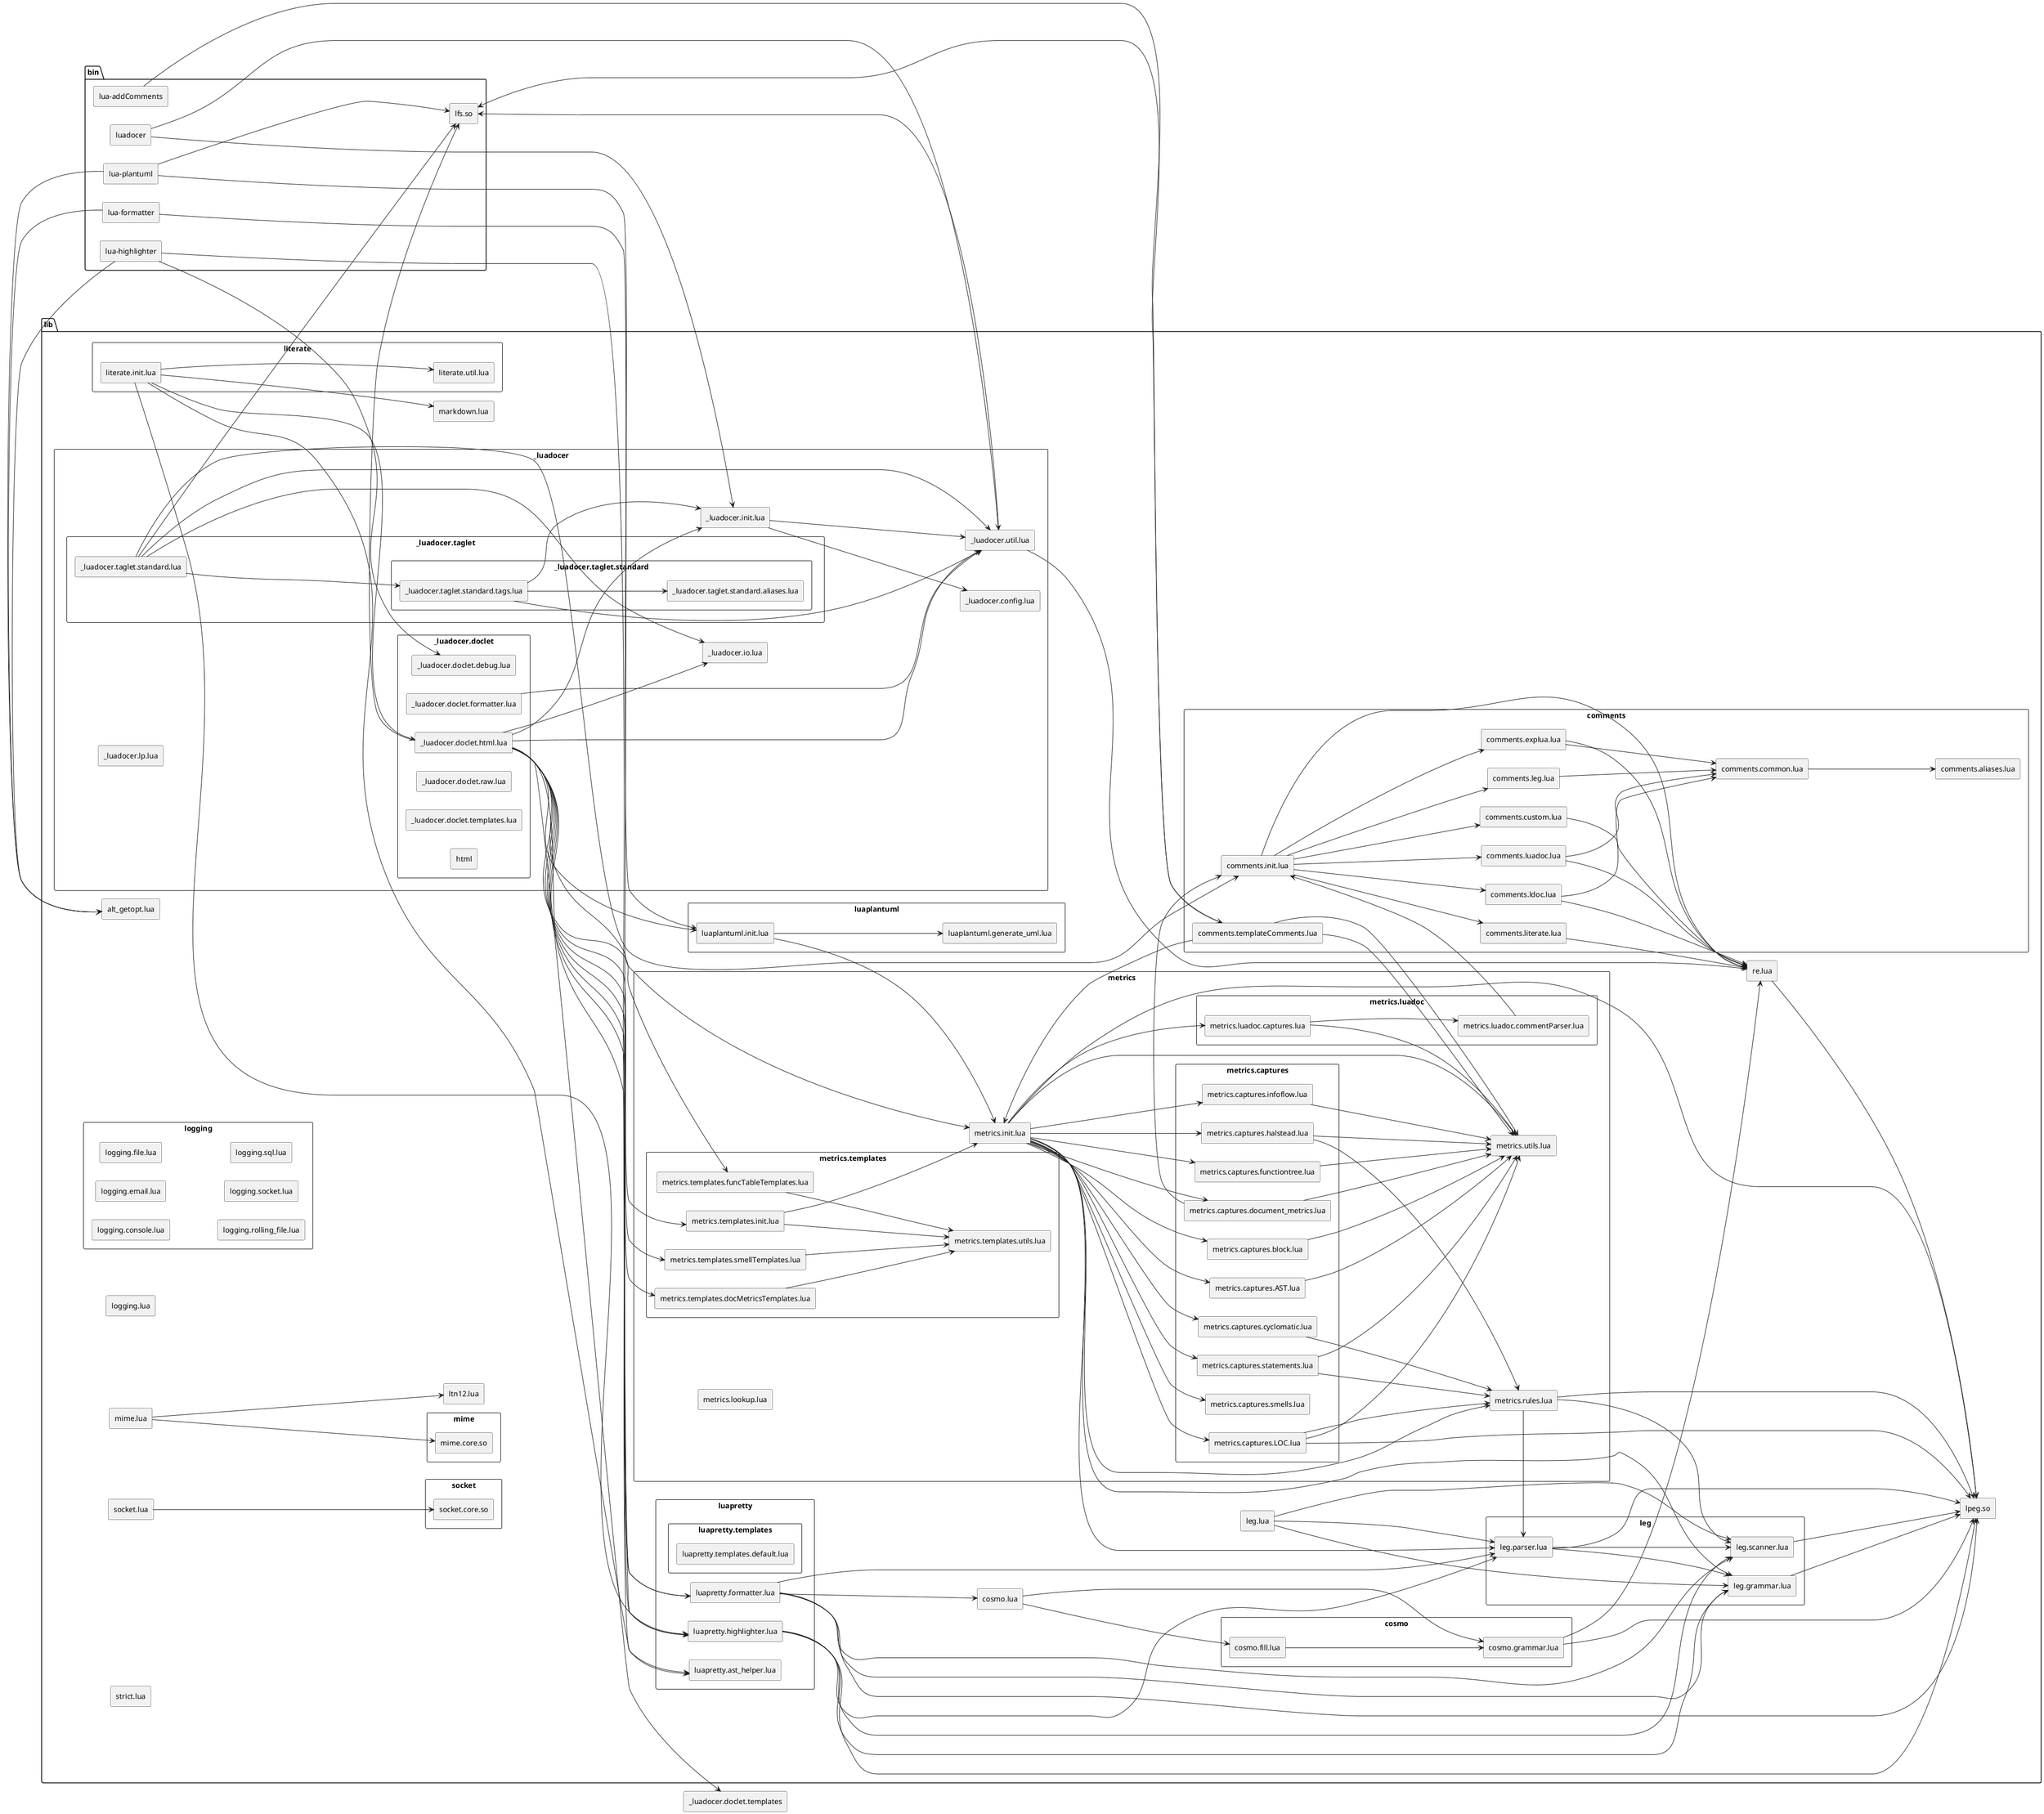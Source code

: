 @startuml
left to right direction
skinparam BackgroundColor transparent
skinparam componentStyle rectangle



package "bin" {
  [luadocer]
  [lua-plantuml]
  [lua-highlighter]
  [lua-formatter]
  [lua-addComments]
  [lfs.so]
}

package "lib" {
    [alt_getopt.lua]
    [cosmo.lua]
    [leg.lua]
    [logging.lua]
    [ltn12.lua]
    [markdown.lua]
    [mime.lua]
    [re.lua]
    [socket.lua]
    [strict.lua]
    [lpeg.so]

    component comments {
        [comments.aliases.lua] 
        [comments.common.lua]
        [comments.custom.lua]
        [comments.explua.lua]
        [comments.init.lua]
        [comments.ldoc.lua]
        [comments.leg.lua]
        [comments.literate.lua]
        [comments.luadoc.lua]
        [comments.templateComments.lua]
    }

    component cosmo {
        [cosmo.fill.lua]
        [cosmo.grammar.lua]
    }

    component leg {
        [leg.grammar.lua]
        [leg.parser.lua]
        [leg.scanner.lua]
    }
    component literate {
        [literate.init.lua]
        [literate.util.lua]
    }
    component logging {
        [logging.console.lua]
        [logging.email.lua]
        [logging.file.lua]
        [logging.rolling_file.lua]
        [logging.socket.lua]
        [logging.sql.lua]
    }
    component _luadocer {
        [_luadocer.config.lua]
        component _luadocer.doclet {
            [_luadocer.doclet.debug.lua]
            [_luadocer.doclet.formatter.lua]
            component html{
                
            }
            [_luadocer.doclet.html.lua]
            [_luadocer.doclet.raw.lua]
            [_luadocer.doclet.templates.lua]
        }
        [_luadocer.init.lua]
        [_luadocer.io.lua]
        [_luadocer.lp.lua]
        component _luadocer.taglet {
            [_luadocer.taglet.standard.lua]
            component _luadocer.taglet.standard {
                [_luadocer.taglet.standard.aliases.lua]
                [_luadocer.taglet.standard.tags.lua]
            }

        }
        [_luadocer.util.lua]
    }

    component luaplantuml {
        [luaplantuml.generate_uml.lua]
        [luaplantuml.init.lua]
    }
    component luapretty {
        [luapretty.ast_helper.lua]
        [luapretty.formatter.lua]
        [luapretty.highlighter.lua]
        component luapretty.templates{
            [luapretty.templates.default.lua]
        }
    }    
    component metrics {

        component metrics.captures {
            [metrics.captures.AST.lua]
            [metrics.captures.block.lua]
            [metrics.captures.cyclomatic.lua]
            [metrics.captures.document_metrics.lua]
            [metrics.captures.functiontree.lua]
            [metrics.captures.halstead.lua]
            [metrics.captures.infoflow.lua]
            [metrics.captures.LOC.lua]
            [metrics.captures.smells.lua]
            [metrics.captures.statements.lua]
        }
        [metrics.init.lua]
        [metrics.lookup.lua]
        component metrics.luadoc {
            [metrics.luadoc.captures.lua]
            [metrics.luadoc.commentParser.lua]
        }
        [metrics.rules.lua]
        component metrics.templates {
            [metrics.templates.docMetricsTemplates.lua]
            [metrics.templates.funcTableTemplates.lua]
            [metrics.templates.init.lua]
            [metrics.templates.smellTemplates.lua]
            [metrics.templates.utils.lua]
        }
        [metrics.utils.lua]
    }
    component mime {
        [mime.core.so]
    }
    component socket {
        [socket.core.so]
    }
}

'luadocer
[luadocer]----->[_luadocer.init.lua]
[luadocer]----->[_luadocer.util.lua]

'lua-addComments
[lua-addComments]----->[comments.templateComments.lua]

'lua-formatter
[lua-formatter]----->[luapretty.formatter.lua]
[lua-formatter]----->[alt_getopt.lua]

'lua-highlighter
[lua-highlighter]----->[luapretty.highlighter.lua]
[lua-highlighter]----->[alt_getopt.lua]
[lua-highlighter]----->[_luadocer.doclet.debug.lua]

'lua-plantuml
[lua-plantuml]----->[luaplantuml.init.lua]
[lua-plantuml]----->[alt_getopt.lua]
[lua-plantuml]----->[lfs.so]


'cosmo
[cosmo.lua]----->[cosmo.grammar.lua]
[cosmo.lua]----->[cosmo.fill.lua]

'leg
[leg.lua]----->[leg.grammar.lua]
[leg.lua]----->[leg.scanner.lua]
[leg.lua]----->[leg.parser.lua]

'mime
[mime.lua]----->[ltn12.lua]
[mime.lua]----->[mime.core.so]

're
[re.lua]----->[lpeg.so]

'socket
[socket.lua]----->[socket.core.so]

'comments
[comments.common.lua]----->[comments.aliases.lua]
[comments.custom.lua]----->[re.lua]
[comments.explua.lua]----->[re.lua]
[comments.explua.lua]----->[comments.common.lua]
[comments.init.lua]----->[re.lua]

[comments.init.lua]----->[comments.explua.lua]
[comments.init.lua]----->[comments.luadoc.lua]
[comments.init.lua]----->[comments.literate.lua]
[comments.init.lua]----->[comments.custom.lua]
[comments.init.lua]----->[comments.ldoc.lua]
[comments.init.lua]----->[comments.leg.lua]

[comments.ldoc.lua]----->[re.lua]
[comments.ldoc.lua]----->[comments.common.lua]
[comments.leg.lua]----->[comments.common.lua]
[comments.literate.lua]----->[re.lua]
[comments.luadoc.lua]----->[comments.common.lua]
[comments.luadoc.lua]----->[re.lua]

[comments.templateComments.lua]----->[metrics.init.lua]
[comments.templateComments.lua]----->[metrics.utils.lua]
[comments.templateComments.lua]----->[metrics.utils.lua]
'je tu este nepouzivana zavislot na getdoc.utils
[comments.templateComments.lua]----->[lfs.so]

'cosmo
[cosmo.fill.lua]----->[cosmo.grammar.lua]
[cosmo.grammar.lua]----->[re.lua]
[cosmo.grammar.lua]----->[lpeg.so]

'leg
[leg.grammar.lua]----->[lpeg.so]
[leg.parser.lua]----->[lpeg.so]
[leg.parser.lua]----->[leg.grammar.lua]
[leg.parser.lua]----->[leg.scanner.lua]
[leg.scanner.lua]----->[lpeg.so]

'literate
[literate.init.lua]----->[luapretty.highlighter.lua]
[literate.init.lua]----->[luapretty.ast_helper.lua]
[literate.init.lua]----->[literate.util.lua]
[literate.init.lua]----->[_luadocer.doclet.html.lua]
[literate.init.lua]----->[markdown.lua]


'_luadocer
[_luadocer.init.lua]----->[_luadocer.util.lua]
[_luadocer.init.lua]----->[_luadocer.config.lua]
[_luadocer.util.lua]----->[re.lua]
[_luadocer.util.lua]----->[lfs.so]
    'doclet
    [_luadocer.doclet.formatter.lua]----->[_luadocer.util.lua]
    [_luadocer.doclet.html.lua]----->[lfs.so]
    [_luadocer.doclet.html.lua]----->[_luadocer.util.lua]
    [_luadocer.doclet.html.lua]----->[_luadocer.init.lua]
    [_luadocer.doclet.html.lua]----->[_luadocer.io.lua]
    [_luadocer.doclet.html.lua]----->[luapretty.highlighter.lua]
    [_luadocer.doclet.html.lua]----->[luapretty.formatter.lua]
    [_luadocer.doclet.html.lua]----->[luapretty.ast_helper.lua]
    [_luadocer.doclet.html.lua]----->[metrics.init.lua]
    [_luadocer.doclet.html.lua]----->[luaplantuml.init.lua]
    [_luadocer.doclet.html.lua]----->[metrics.templates.docMetricsTemplates.lua]
    [_luadocer.doclet.html.lua]----->[metrics.templates.funcTableTemplates.lua]
    [_luadocer.doclet.html.lua]----->[metrics.templates.init.lua]
    [_luadocer.doclet.html.lua]----->[metrics.templates.smellTemplates.lua]
    [_luadocer.doclet.html.lua]----->[_luadocer.doclet.templates]

    'taglet   
    [_luadocer.taglet.standard.lua]----->[_luadocer.io.lua]
    [_luadocer.taglet.standard.lua]----->[_luadocer.util.lua]
    [_luadocer.taglet.standard.lua]----->[lfs.so]
    [_luadocer.taglet.standard.lua]----->[_luadocer.taglet.standard.tags.lua]
    [_luadocer.taglet.standard.lua]----->[comments.init.lua]
        
        'standard
        [_luadocer.taglet.standard.tags.lua]----->[_luadocer.init.lua]
        [_luadocer.taglet.standard.tags.lua]----->[_luadocer.util.lua]
        [_luadocer.taglet.standard.tags.lua]----->[_luadocer.taglet.standard.aliases.lua]

'luaplantuml
[luaplantuml.init.lua]----->[luaplantuml.generate_uml.lua]
[luaplantuml.init.lua]----->[metrics.init.lua]

'luapretty
[luapretty.formatter.lua]----->[lpeg.so]
[luapretty.formatter.lua]----->[leg.parser.lua]
[luapretty.formatter.lua]----->[leg.scanner.lua]
[luapretty.formatter.lua]----->[leg.grammar.lua]
[luapretty.formatter.lua]----->[cosmo.lua]
[luapretty.highlighter.lua]----->[lpeg.so]
[luapretty.highlighter.lua]----->[leg.parser.lua]
[luapretty.highlighter.lua]----->[leg.scanner.lua]
[luapretty.highlighter.lua]----->[leg.grammar.lua]

'metrics
[metrics.init.lua]----->[lpeg.so]
[metrics.init.lua]----->[leg.parser.lua]
[metrics.init.lua]----->[leg.grammar.lua]
[metrics.init.lua]----->[metrics.rules.lua]
[metrics.init.lua]----->[metrics.utils.lua]
[metrics.init.lua]----->[metrics.captures.AST.lua]
[metrics.init.lua]----->[metrics.captures.LOC.lua]
[metrics.init.lua]----->[metrics.captures.infoflow.lua]
[metrics.init.lua]----->[metrics.captures.halstead.lua]
[metrics.init.lua]----->[metrics.captures.functiontree.lua]
[metrics.init.lua]----->[metrics.captures.statements.lua]
[metrics.init.lua]----->[metrics.captures.smells.lua]
[metrics.init.lua]----->[metrics.captures.document_metrics.lua]
[metrics.init.lua]----->[metrics.captures.cyclomatic.lua]
[metrics.init.lua]----->[metrics.captures.block.lua]
[metrics.init.lua]----->[metrics.luadoc.captures.lua]

[metrics.rules.lua]----->[lpeg.so]
[metrics.rules.lua]----->[leg.parser.lua]
[metrics.rules.lua]----->[leg.scanner.lua]

    'captures
    [metrics.captures.AST.lua]----->[metrics.utils.lua]
    [metrics.captures.block.lua]----->[metrics.utils.lua]
    [metrics.captures.cyclomatic.lua]----->[metrics.rules.lua]
    [metrics.captures.document_metrics.lua]----->[metrics.utils.lua]
    [metrics.captures.document_metrics.lua]----->[comments.init.lua]
    [metrics.captures.functiontree.lua]----->[metrics.utils.lua]
    [metrics.captures.halstead.lua]----->[metrics.utils.lua]
    [metrics.captures.halstead.lua]----->[metrics.rules.lua]
    [metrics.captures.infoflow.lua]----->[metrics.utils.lua]
    [metrics.captures.LOC.lua]----->[lpeg.so]
    [metrics.captures.LOC.lua]----->[metrics.rules.lua]
    [metrics.captures.LOC.lua]----->[metrics.utils.lua]
    [metrics.captures.statements.lua]----->[metrics.rules.lua]
    [metrics.captures.statements.lua]----->[metrics.utils.lua]

    'luadoc
    [metrics.luadoc.captures.lua]----->[metrics.luadoc.commentParser.lua]
    [metrics.luadoc.captures.lua]----->[metrics.utils.lua]
    [metrics.luadoc.commentParser.lua]----->[comments.init.lua]

    'templates
    [metrics.templates.docMetricsTemplates.lua]----->[metrics.templates.utils.lua]
    [metrics.templates.funcTableTemplates.lua]----->[metrics.templates.utils.lua]
    [metrics.templates.smellTemplates.lua]----->[metrics.templates.utils.lua]
    [metrics.templates.init.lua]----->[metrics.init.lua]
    [metrics.templates.init.lua]----->[metrics.templates.utils.lua]

@enduml